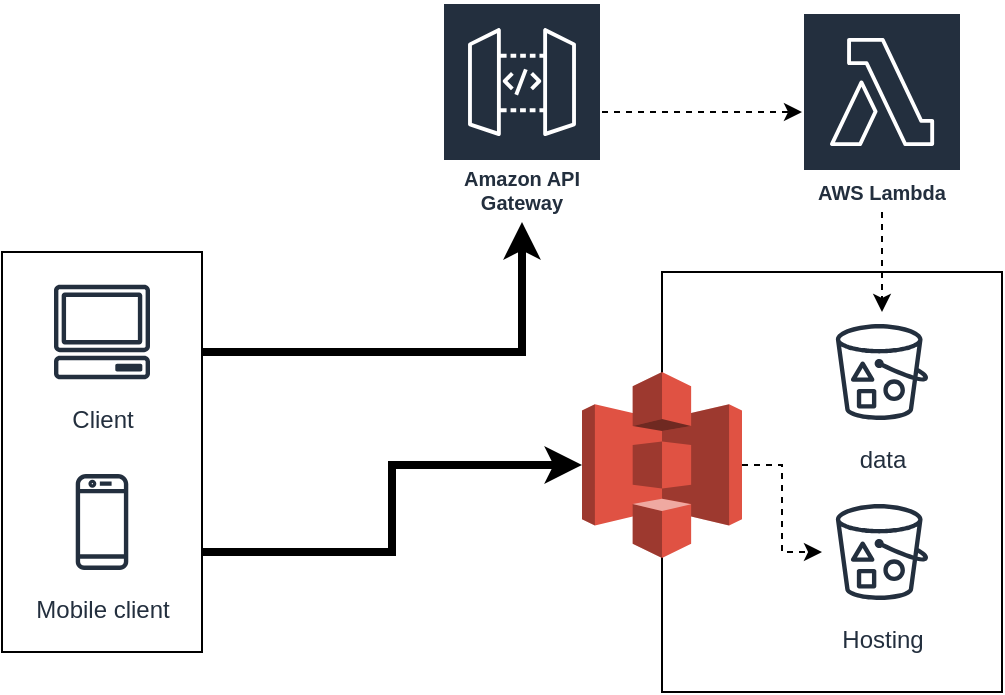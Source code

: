 <mxfile version="14.1.8" type="github">
  <diagram id="8IADtvl2IKfYuxJlzyJe" name="Page-1">
    <mxGraphModel dx="946" dy="551" grid="1" gridSize="10" guides="1" tooltips="1" connect="1" arrows="1" fold="1" page="1" pageScale="1" pageWidth="827" pageHeight="1169" math="0" shadow="0">
      <root>
        <mxCell id="0" />
        <mxCell id="1" parent="0" />
        <mxCell id="rGSwjb3xAMGgmWUdhnCa-13" value="" style="rounded=0;whiteSpace=wrap;html=1;" parent="1" vertex="1">
          <mxGeometry x="390" y="170" width="170" height="210" as="geometry" />
        </mxCell>
        <mxCell id="rGSwjb3xAMGgmWUdhnCa-20" style="edgeStyle=orthogonalEdgeStyle;rounded=0;orthogonalLoop=1;jettySize=auto;html=1;strokeWidth=4;exitX=1;exitY=0.75;exitDx=0;exitDy=0;" parent="1" source="rGSwjb3xAMGgmWUdhnCa-9" target="rGSwjb3xAMGgmWUdhnCa-14" edge="1">
          <mxGeometry relative="1" as="geometry" />
        </mxCell>
        <mxCell id="rGSwjb3xAMGgmWUdhnCa-26" style="edgeStyle=orthogonalEdgeStyle;rounded=0;orthogonalLoop=1;jettySize=auto;html=1;exitX=1;exitY=0.25;exitDx=0;exitDy=0;strokeWidth=4;" parent="1" source="rGSwjb3xAMGgmWUdhnCa-9" target="rGSwjb3xAMGgmWUdhnCa-19" edge="1">
          <mxGeometry relative="1" as="geometry" />
        </mxCell>
        <mxCell id="rGSwjb3xAMGgmWUdhnCa-9" value="" style="rounded=0;whiteSpace=wrap;html=1;" parent="1" vertex="1">
          <mxGeometry x="60" y="160" width="100" height="200" as="geometry" />
        </mxCell>
        <mxCell id="rGSwjb3xAMGgmWUdhnCa-24" style="edgeStyle=orthogonalEdgeStyle;rounded=0;orthogonalLoop=1;jettySize=auto;html=1;dashed=1;strokeWidth=1;" parent="1" source="rGSwjb3xAMGgmWUdhnCa-2" target="rGSwjb3xAMGgmWUdhnCa-21" edge="1">
          <mxGeometry relative="1" as="geometry" />
        </mxCell>
        <mxCell id="rGSwjb3xAMGgmWUdhnCa-2" value="AWS Lambda" style="outlineConnect=0;fontColor=#232F3E;gradientColor=none;strokeColor=#ffffff;fillColor=#232F3E;dashed=0;verticalLabelPosition=middle;verticalAlign=bottom;align=center;html=1;whiteSpace=wrap;fontSize=10;fontStyle=1;spacing=3;shape=mxgraph.aws4.productIcon;prIcon=mxgraph.aws4.lambda;" parent="1" vertex="1">
          <mxGeometry x="460" y="40" width="80" height="100" as="geometry" />
        </mxCell>
        <mxCell id="rGSwjb3xAMGgmWUdhnCa-7" value="Client" style="outlineConnect=0;fontColor=#232F3E;gradientColor=none;strokeColor=#232F3E;fillColor=#ffffff;dashed=0;verticalLabelPosition=bottom;verticalAlign=top;align=center;html=1;fontSize=12;fontStyle=0;aspect=fixed;shape=mxgraph.aws4.resourceIcon;resIcon=mxgraph.aws4.client;" parent="1" vertex="1">
          <mxGeometry x="80" y="170" width="60" height="60" as="geometry" />
        </mxCell>
        <mxCell id="rGSwjb3xAMGgmWUdhnCa-8" value="Mobile client" style="outlineConnect=0;fontColor=#232F3E;gradientColor=none;strokeColor=#232F3E;fillColor=#ffffff;dashed=0;verticalLabelPosition=bottom;verticalAlign=top;align=center;html=1;fontSize=12;fontStyle=0;aspect=fixed;shape=mxgraph.aws4.resourceIcon;resIcon=mxgraph.aws4.mobile_client;" parent="1" vertex="1">
          <mxGeometry x="80" y="265" width="60" height="60" as="geometry" />
        </mxCell>
        <mxCell id="rGSwjb3xAMGgmWUdhnCa-12" value="Hosting" style="outlineConnect=0;fontColor=#232F3E;gradientColor=none;strokeColor=#232F3E;fillColor=#ffffff;dashed=0;verticalLabelPosition=bottom;verticalAlign=top;align=center;html=1;fontSize=12;fontStyle=0;aspect=fixed;shape=mxgraph.aws4.resourceIcon;resIcon=mxgraph.aws4.bucket_with_objects;" parent="1" vertex="1">
          <mxGeometry x="470" y="280" width="60" height="60" as="geometry" />
        </mxCell>
        <mxCell id="rGSwjb3xAMGgmWUdhnCa-23" style="edgeStyle=orthogonalEdgeStyle;rounded=0;orthogonalLoop=1;jettySize=auto;html=1;exitX=1;exitY=0.5;exitDx=0;exitDy=0;exitPerimeter=0;strokeWidth=1;dashed=1;" parent="1" source="rGSwjb3xAMGgmWUdhnCa-14" target="rGSwjb3xAMGgmWUdhnCa-12" edge="1">
          <mxGeometry relative="1" as="geometry" />
        </mxCell>
        <mxCell id="rGSwjb3xAMGgmWUdhnCa-14" value="" style="outlineConnect=0;dashed=0;verticalLabelPosition=bottom;verticalAlign=top;align=center;html=1;shape=mxgraph.aws3.s3;fillColor=#E05243;gradientColor=none;" parent="1" vertex="1">
          <mxGeometry x="350" y="220" width="80" height="93" as="geometry" />
        </mxCell>
        <mxCell id="rGSwjb3xAMGgmWUdhnCa-25" style="edgeStyle=orthogonalEdgeStyle;rounded=0;orthogonalLoop=1;jettySize=auto;html=1;dashed=1;strokeWidth=1;" parent="1" source="rGSwjb3xAMGgmWUdhnCa-19" target="rGSwjb3xAMGgmWUdhnCa-2" edge="1">
          <mxGeometry relative="1" as="geometry" />
        </mxCell>
        <mxCell id="rGSwjb3xAMGgmWUdhnCa-19" value="Amazon API Gateway" style="outlineConnect=0;fontColor=#232F3E;gradientColor=none;strokeColor=#ffffff;fillColor=#232F3E;dashed=0;verticalLabelPosition=middle;verticalAlign=bottom;align=center;html=1;whiteSpace=wrap;fontSize=10;fontStyle=1;spacing=3;shape=mxgraph.aws4.productIcon;prIcon=mxgraph.aws4.api_gateway;" parent="1" vertex="1">
          <mxGeometry x="280" y="35" width="80" height="110" as="geometry" />
        </mxCell>
        <mxCell id="rGSwjb3xAMGgmWUdhnCa-21" value="data" style="outlineConnect=0;fontColor=#232F3E;gradientColor=none;strokeColor=#232F3E;fillColor=#ffffff;dashed=0;verticalLabelPosition=bottom;verticalAlign=top;align=center;html=1;fontSize=12;fontStyle=0;aspect=fixed;shape=mxgraph.aws4.resourceIcon;resIcon=mxgraph.aws4.bucket_with_objects;" parent="1" vertex="1">
          <mxGeometry x="470" y="190" width="60" height="60" as="geometry" />
        </mxCell>
      </root>
    </mxGraphModel>
  </diagram>
</mxfile>
